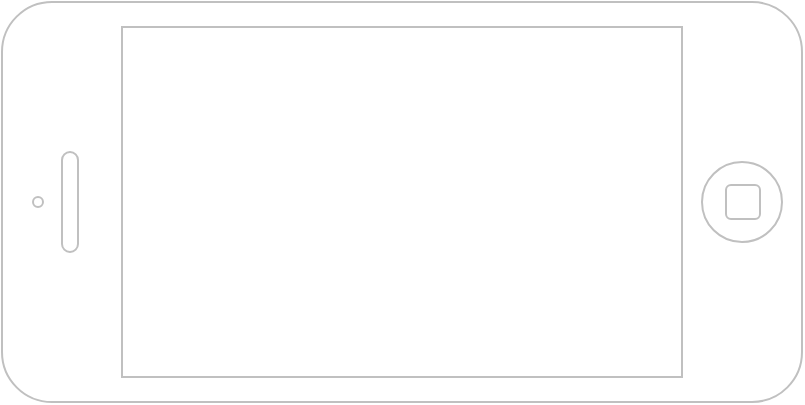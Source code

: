 <mxfile>
    <diagram id="hhPWOK2MPUxr-F09b9fl" name="Page-1">
        <mxGraphModel dx="828" dy="519" grid="1" gridSize="10" guides="1" tooltips="1" connect="1" arrows="1" fold="1" page="1" pageScale="1" pageWidth="827" pageHeight="1169" math="0" shadow="0">
            <root>
                <mxCell id="0"/>
                <mxCell id="1" parent="0"/>
                <mxCell id="2" value="" style="html=1;verticalLabelPosition=bottom;labelBackgroundColor=#ffffff;verticalAlign=top;shadow=0;dashed=0;strokeWidth=1;shape=mxgraph.ios7.misc.iphone;strokeColor=#c0c0c0;rotation=-90;" vertex="1" parent="1">
                    <mxGeometry x="310" y="70" width="200" height="400" as="geometry"/>
                </mxCell>
            </root>
        </mxGraphModel>
    </diagram>
</mxfile>